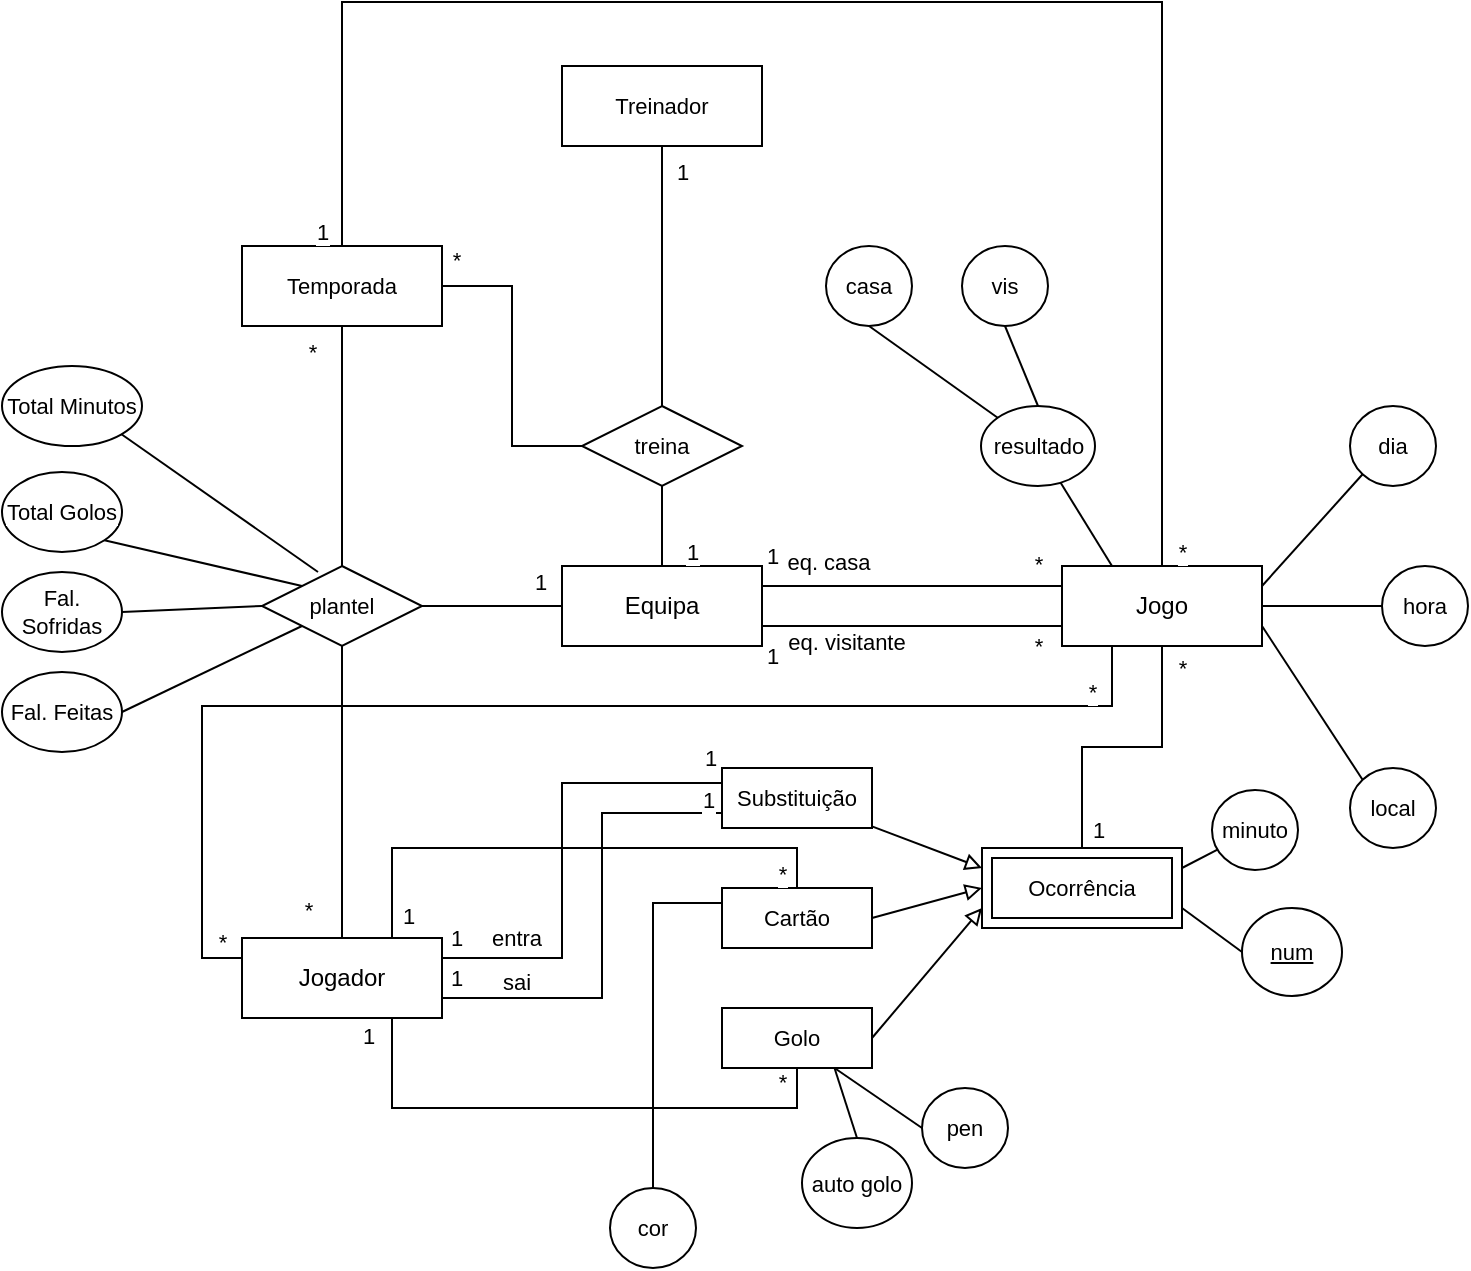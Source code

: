 <mxfile version="24.0.1" type="github">
  <diagram name="Página-1" id="0QPQVc1saxIIGH2tiSxI">
    <mxGraphModel dx="906" dy="605" grid="1" gridSize="10" guides="1" tooltips="1" connect="1" arrows="1" fold="1" page="1" pageScale="1" pageWidth="827" pageHeight="1169" math="0" shadow="0">
      <root>
        <mxCell id="0" />
        <mxCell id="1" parent="0" />
        <mxCell id="N78qhdGDAv2eWP9LXCkW-23" style="edgeStyle=none;rounded=0;orthogonalLoop=1;jettySize=auto;html=1;entryX=0.5;entryY=1;entryDx=0;entryDy=0;strokeColor=default;align=center;verticalAlign=middle;fontFamily=Helvetica;fontSize=11;fontColor=default;labelBackgroundColor=default;endArrow=none;endFill=0;" edge="1" parent="1" source="N78qhdGDAv2eWP9LXCkW-1" target="N78qhdGDAv2eWP9LXCkW-21">
          <mxGeometry relative="1" as="geometry" />
        </mxCell>
        <mxCell id="N78qhdGDAv2eWP9LXCkW-1" value="Jogador" style="whiteSpace=wrap;html=1;align=center;" vertex="1" parent="1">
          <mxGeometry x="230" y="506" width="100" height="40" as="geometry" />
        </mxCell>
        <mxCell id="N78qhdGDAv2eWP9LXCkW-52" style="edgeStyle=orthogonalEdgeStyle;rounded=0;orthogonalLoop=1;jettySize=auto;html=1;exitX=0.5;exitY=0;exitDx=0;exitDy=0;entryX=0.5;entryY=0;entryDx=0;entryDy=0;strokeColor=default;align=center;verticalAlign=middle;fontFamily=Helvetica;fontSize=11;fontColor=default;labelBackgroundColor=default;endArrow=none;endFill=0;" edge="1" parent="1">
          <mxGeometry relative="1" as="geometry">
            <mxPoint x="690" y="328" as="sourcePoint" />
            <mxPoint x="280" y="168" as="targetPoint" />
            <Array as="points">
              <mxPoint x="690" y="38" />
              <mxPoint x="280" y="38" />
            </Array>
          </mxGeometry>
        </mxCell>
        <mxCell id="N78qhdGDAv2eWP9LXCkW-117" style="edgeStyle=orthogonalEdgeStyle;rounded=0;orthogonalLoop=1;jettySize=auto;html=1;exitX=0.25;exitY=1;exitDx=0;exitDy=0;entryX=0;entryY=0.25;entryDx=0;entryDy=0;strokeColor=default;align=center;verticalAlign=middle;fontFamily=Helvetica;fontSize=11;fontColor=default;labelBackgroundColor=default;endArrow=none;endFill=0;" edge="1" parent="1" source="N78qhdGDAv2eWP9LXCkW-2" target="N78qhdGDAv2eWP9LXCkW-1">
          <mxGeometry relative="1" as="geometry">
            <Array as="points">
              <mxPoint x="665" y="390" />
              <mxPoint x="210" y="390" />
              <mxPoint x="210" y="516" />
            </Array>
          </mxGeometry>
        </mxCell>
        <mxCell id="N78qhdGDAv2eWP9LXCkW-2" value="Jogo" style="whiteSpace=wrap;html=1;align=center;" vertex="1" parent="1">
          <mxGeometry x="640" y="320" width="100" height="40" as="geometry" />
        </mxCell>
        <mxCell id="N78qhdGDAv2eWP9LXCkW-24" style="edgeStyle=none;rounded=0;orthogonalLoop=1;jettySize=auto;html=1;entryX=1;entryY=0.5;entryDx=0;entryDy=0;strokeColor=default;align=center;verticalAlign=middle;fontFamily=Helvetica;fontSize=11;fontColor=default;labelBackgroundColor=default;endArrow=none;endFill=0;" edge="1" parent="1" source="N78qhdGDAv2eWP9LXCkW-3" target="N78qhdGDAv2eWP9LXCkW-21">
          <mxGeometry relative="1" as="geometry" />
        </mxCell>
        <mxCell id="N78qhdGDAv2eWP9LXCkW-37" style="edgeStyle=none;rounded=0;orthogonalLoop=1;jettySize=auto;html=1;exitX=1;exitY=0.25;exitDx=0;exitDy=0;entryX=0;entryY=0.25;entryDx=0;entryDy=0;strokeColor=default;align=center;verticalAlign=middle;fontFamily=Helvetica;fontSize=11;fontColor=default;labelBackgroundColor=default;endArrow=none;endFill=0;" edge="1" parent="1" source="N78qhdGDAv2eWP9LXCkW-3" target="N78qhdGDAv2eWP9LXCkW-2">
          <mxGeometry relative="1" as="geometry" />
        </mxCell>
        <mxCell id="N78qhdGDAv2eWP9LXCkW-38" style="edgeStyle=none;rounded=0;orthogonalLoop=1;jettySize=auto;html=1;exitX=1;exitY=0.75;exitDx=0;exitDy=0;entryX=0;entryY=0.75;entryDx=0;entryDy=0;strokeColor=default;align=center;verticalAlign=middle;fontFamily=Helvetica;fontSize=11;fontColor=default;labelBackgroundColor=default;endArrow=none;endFill=0;" edge="1" parent="1" source="N78qhdGDAv2eWP9LXCkW-3" target="N78qhdGDAv2eWP9LXCkW-2">
          <mxGeometry relative="1" as="geometry" />
        </mxCell>
        <mxCell id="N78qhdGDAv2eWP9LXCkW-3" value="Equipa" style="whiteSpace=wrap;html=1;align=center;" vertex="1" parent="1">
          <mxGeometry x="390" y="320" width="100" height="40" as="geometry" />
        </mxCell>
        <mxCell id="N78qhdGDAv2eWP9LXCkW-29" style="edgeStyle=none;rounded=0;orthogonalLoop=1;jettySize=auto;html=1;entryX=0.5;entryY=0;entryDx=0;entryDy=0;strokeColor=default;align=center;verticalAlign=middle;fontFamily=Helvetica;fontSize=11;fontColor=default;labelBackgroundColor=default;endArrow=none;endFill=0;" edge="1" parent="1" source="N78qhdGDAv2eWP9LXCkW-10" target="N78qhdGDAv2eWP9LXCkW-28">
          <mxGeometry relative="1" as="geometry" />
        </mxCell>
        <mxCell id="N78qhdGDAv2eWP9LXCkW-10" value="Treinador" style="whiteSpace=wrap;html=1;align=center;fontFamily=Helvetica;fontSize=11;fontColor=default;labelBackgroundColor=default;" vertex="1" parent="1">
          <mxGeometry x="390" y="70" width="100" height="40" as="geometry" />
        </mxCell>
        <mxCell id="N78qhdGDAv2eWP9LXCkW-22" style="edgeStyle=none;rounded=0;orthogonalLoop=1;jettySize=auto;html=1;entryX=0.5;entryY=0;entryDx=0;entryDy=0;strokeColor=default;align=center;verticalAlign=middle;fontFamily=Helvetica;fontSize=11;fontColor=default;labelBackgroundColor=default;endArrow=none;endFill=0;" edge="1" parent="1" source="N78qhdGDAv2eWP9LXCkW-20" target="N78qhdGDAv2eWP9LXCkW-21">
          <mxGeometry relative="1" as="geometry" />
        </mxCell>
        <mxCell id="N78qhdGDAv2eWP9LXCkW-20" value="Temporada" style="whiteSpace=wrap;html=1;align=center;fontFamily=Helvetica;fontSize=11;fontColor=default;labelBackgroundColor=default;" vertex="1" parent="1">
          <mxGeometry x="230" y="160" width="100" height="40" as="geometry" />
        </mxCell>
        <mxCell id="N78qhdGDAv2eWP9LXCkW-21" value="plantel" style="shape=rhombus;perimeter=rhombusPerimeter;whiteSpace=wrap;html=1;align=center;fontFamily=Helvetica;fontSize=11;fontColor=default;labelBackgroundColor=default;" vertex="1" parent="1">
          <mxGeometry x="240" y="320" width="80" height="40" as="geometry" />
        </mxCell>
        <mxCell id="N78qhdGDAv2eWP9LXCkW-25" value="1" style="text;html=1;align=center;verticalAlign=middle;resizable=0;points=[];autosize=1;strokeColor=none;fillColor=none;fontFamily=Helvetica;fontSize=11;fontColor=default;labelBackgroundColor=default;" vertex="1" parent="1">
          <mxGeometry x="364" y="313" width="30" height="30" as="geometry" />
        </mxCell>
        <mxCell id="N78qhdGDAv2eWP9LXCkW-26" value="*" style="text;html=1;align=center;verticalAlign=middle;resizable=0;points=[];autosize=1;strokeColor=none;fillColor=none;fontFamily=Helvetica;fontSize=11;fontColor=default;labelBackgroundColor=default;" vertex="1" parent="1">
          <mxGeometry x="248" y="477" width="30" height="30" as="geometry" />
        </mxCell>
        <mxCell id="N78qhdGDAv2eWP9LXCkW-27" value="*" style="text;html=1;align=center;verticalAlign=middle;resizable=0;points=[];autosize=1;strokeColor=none;fillColor=none;fontFamily=Helvetica;fontSize=11;fontColor=default;labelBackgroundColor=default;" vertex="1" parent="1">
          <mxGeometry x="250" y="198" width="30" height="30" as="geometry" />
        </mxCell>
        <mxCell id="N78qhdGDAv2eWP9LXCkW-31" style="edgeStyle=none;rounded=0;orthogonalLoop=1;jettySize=auto;html=1;entryX=0.5;entryY=0;entryDx=0;entryDy=0;strokeColor=default;align=center;verticalAlign=middle;fontFamily=Helvetica;fontSize=11;fontColor=default;labelBackgroundColor=default;endArrow=none;endFill=0;" edge="1" parent="1" source="N78qhdGDAv2eWP9LXCkW-28" target="N78qhdGDAv2eWP9LXCkW-3">
          <mxGeometry relative="1" as="geometry" />
        </mxCell>
        <mxCell id="N78qhdGDAv2eWP9LXCkW-33" style="edgeStyle=orthogonalEdgeStyle;rounded=0;orthogonalLoop=1;jettySize=auto;html=1;exitX=0;exitY=0.5;exitDx=0;exitDy=0;entryX=1;entryY=0.5;entryDx=0;entryDy=0;strokeColor=default;align=center;verticalAlign=middle;fontFamily=Helvetica;fontSize=11;fontColor=default;labelBackgroundColor=default;endArrow=none;endFill=0;" edge="1" parent="1" source="N78qhdGDAv2eWP9LXCkW-28" target="N78qhdGDAv2eWP9LXCkW-20">
          <mxGeometry relative="1" as="geometry" />
        </mxCell>
        <mxCell id="N78qhdGDAv2eWP9LXCkW-28" value="treina" style="shape=rhombus;perimeter=rhombusPerimeter;whiteSpace=wrap;html=1;align=center;fontFamily=Helvetica;fontSize=11;fontColor=default;labelBackgroundColor=default;" vertex="1" parent="1">
          <mxGeometry x="400" y="240" width="80" height="40" as="geometry" />
        </mxCell>
        <mxCell id="N78qhdGDAv2eWP9LXCkW-34" value="1" style="text;html=1;align=center;verticalAlign=middle;resizable=0;points=[];autosize=1;strokeColor=none;fillColor=none;fontFamily=Helvetica;fontSize=11;fontColor=default;labelBackgroundColor=default;" vertex="1" parent="1">
          <mxGeometry x="440" y="298" width="30" height="30" as="geometry" />
        </mxCell>
        <mxCell id="N78qhdGDAv2eWP9LXCkW-35" value="1" style="text;html=1;align=center;verticalAlign=middle;resizable=0;points=[];autosize=1;strokeColor=none;fillColor=none;fontFamily=Helvetica;fontSize=11;fontColor=default;labelBackgroundColor=default;" vertex="1" parent="1">
          <mxGeometry x="435" y="108" width="30" height="30" as="geometry" />
        </mxCell>
        <mxCell id="N78qhdGDAv2eWP9LXCkW-36" value="*" style="text;html=1;align=center;verticalAlign=middle;resizable=0;points=[];autosize=1;strokeColor=none;fillColor=none;fontFamily=Helvetica;fontSize=11;fontColor=default;labelBackgroundColor=default;" vertex="1" parent="1">
          <mxGeometry x="322" y="152" width="30" height="30" as="geometry" />
        </mxCell>
        <mxCell id="N78qhdGDAv2eWP9LXCkW-39" value="eq. casa" style="text;html=1;align=center;verticalAlign=middle;resizable=0;points=[];autosize=1;strokeColor=none;fillColor=none;fontFamily=Helvetica;fontSize=11;fontColor=default;labelBackgroundColor=default;" vertex="1" parent="1">
          <mxGeometry x="488" y="303" width="70" height="30" as="geometry" />
        </mxCell>
        <mxCell id="N78qhdGDAv2eWP9LXCkW-40" value="eq. visitante" style="text;html=1;align=center;verticalAlign=middle;resizable=0;points=[];autosize=1;strokeColor=none;fillColor=none;fontFamily=Helvetica;fontSize=11;fontColor=default;labelBackgroundColor=default;" vertex="1" parent="1">
          <mxGeometry x="492" y="343" width="80" height="30" as="geometry" />
        </mxCell>
        <mxCell id="N78qhdGDAv2eWP9LXCkW-42" value="1" style="text;html=1;align=center;verticalAlign=middle;resizable=0;points=[];autosize=1;strokeColor=none;fillColor=none;fontFamily=Helvetica;fontSize=11;fontColor=default;labelBackgroundColor=default;" vertex="1" parent="1">
          <mxGeometry x="480" y="350" width="30" height="30" as="geometry" />
        </mxCell>
        <mxCell id="N78qhdGDAv2eWP9LXCkW-43" value="1" style="text;html=1;align=center;verticalAlign=middle;resizable=0;points=[];autosize=1;strokeColor=none;fillColor=none;fontFamily=Helvetica;fontSize=11;fontColor=default;labelBackgroundColor=default;" vertex="1" parent="1">
          <mxGeometry x="480" y="300" width="30" height="30" as="geometry" />
        </mxCell>
        <mxCell id="N78qhdGDAv2eWP9LXCkW-44" value="*" style="text;html=1;align=center;verticalAlign=middle;resizable=0;points=[];autosize=1;strokeColor=none;fillColor=none;fontFamily=Helvetica;fontSize=11;fontColor=default;labelBackgroundColor=default;" vertex="1" parent="1">
          <mxGeometry x="613" y="304" width="30" height="30" as="geometry" />
        </mxCell>
        <mxCell id="N78qhdGDAv2eWP9LXCkW-45" value="*" style="text;html=1;align=center;verticalAlign=middle;resizable=0;points=[];autosize=1;strokeColor=none;fillColor=none;fontFamily=Helvetica;fontSize=11;fontColor=default;labelBackgroundColor=default;" vertex="1" parent="1">
          <mxGeometry x="613" y="345" width="30" height="30" as="geometry" />
        </mxCell>
        <mxCell id="N78qhdGDAv2eWP9LXCkW-58" style="rounded=0;orthogonalLoop=1;jettySize=auto;html=1;exitX=0.5;exitY=0;exitDx=0;exitDy=0;entryX=0.5;entryY=1;entryDx=0;entryDy=0;strokeColor=default;align=center;verticalAlign=middle;fontFamily=Helvetica;fontSize=11;fontColor=default;labelBackgroundColor=default;endArrow=none;endFill=0;edgeStyle=orthogonalEdgeStyle;" edge="1" parent="1" source="N78qhdGDAv2eWP9LXCkW-46" target="N78qhdGDAv2eWP9LXCkW-2">
          <mxGeometry relative="1" as="geometry" />
        </mxCell>
        <mxCell id="N78qhdGDAv2eWP9LXCkW-46" value="Ocorrência" style="shape=ext;margin=3;double=1;whiteSpace=wrap;html=1;align=center;fontFamily=Helvetica;fontSize=11;fontColor=default;labelBackgroundColor=default;" vertex="1" parent="1">
          <mxGeometry x="600" y="461" width="100" height="40" as="geometry" />
        </mxCell>
        <mxCell id="N78qhdGDAv2eWP9LXCkW-78" style="edgeStyle=none;rounded=0;orthogonalLoop=1;jettySize=auto;html=1;exitX=1;exitY=0.5;exitDx=0;exitDy=0;entryX=0;entryY=0.5;entryDx=0;entryDy=0;strokeColor=default;align=center;verticalAlign=middle;fontFamily=Helvetica;fontSize=11;fontColor=default;labelBackgroundColor=default;endArrow=block;endFill=0;" edge="1" parent="1" source="N78qhdGDAv2eWP9LXCkW-48" target="N78qhdGDAv2eWP9LXCkW-46">
          <mxGeometry relative="1" as="geometry" />
        </mxCell>
        <mxCell id="N78qhdGDAv2eWP9LXCkW-86" style="edgeStyle=orthogonalEdgeStyle;rounded=0;orthogonalLoop=1;jettySize=auto;html=1;exitX=0.5;exitY=0;exitDx=0;exitDy=0;entryX=0.75;entryY=0;entryDx=0;entryDy=0;strokeColor=default;align=center;verticalAlign=middle;fontFamily=Helvetica;fontSize=11;fontColor=default;labelBackgroundColor=default;endArrow=none;endFill=0;" edge="1" parent="1" source="N78qhdGDAv2eWP9LXCkW-48" target="N78qhdGDAv2eWP9LXCkW-1">
          <mxGeometry relative="1" as="geometry" />
        </mxCell>
        <mxCell id="N78qhdGDAv2eWP9LXCkW-48" value="Cartão" style="whiteSpace=wrap;html=1;align=center;fontFamily=Helvetica;fontSize=11;fontColor=default;labelBackgroundColor=default;" vertex="1" parent="1">
          <mxGeometry x="470" y="481" width="75" height="30" as="geometry" />
        </mxCell>
        <mxCell id="N78qhdGDAv2eWP9LXCkW-79" style="edgeStyle=none;rounded=0;orthogonalLoop=1;jettySize=auto;html=1;exitX=1;exitY=0.5;exitDx=0;exitDy=0;entryX=0;entryY=0.75;entryDx=0;entryDy=0;strokeColor=default;align=center;verticalAlign=middle;fontFamily=Helvetica;fontSize=11;fontColor=default;labelBackgroundColor=default;endArrow=block;endFill=0;" edge="1" parent="1" source="N78qhdGDAv2eWP9LXCkW-49" target="N78qhdGDAv2eWP9LXCkW-46">
          <mxGeometry relative="1" as="geometry" />
        </mxCell>
        <mxCell id="N78qhdGDAv2eWP9LXCkW-87" style="edgeStyle=orthogonalEdgeStyle;rounded=0;orthogonalLoop=1;jettySize=auto;html=1;exitX=0.5;exitY=1;exitDx=0;exitDy=0;entryX=0.75;entryY=1;entryDx=0;entryDy=0;strokeColor=default;align=center;verticalAlign=middle;fontFamily=Helvetica;fontSize=11;fontColor=default;labelBackgroundColor=default;endArrow=none;endFill=0;" edge="1" parent="1" source="N78qhdGDAv2eWP9LXCkW-49" target="N78qhdGDAv2eWP9LXCkW-1">
          <mxGeometry relative="1" as="geometry" />
        </mxCell>
        <mxCell id="N78qhdGDAv2eWP9LXCkW-49" value="Golo" style="whiteSpace=wrap;html=1;align=center;fontFamily=Helvetica;fontSize=11;fontColor=default;labelBackgroundColor=default;" vertex="1" parent="1">
          <mxGeometry x="470" y="541" width="75" height="30" as="geometry" />
        </mxCell>
        <mxCell id="N78qhdGDAv2eWP9LXCkW-76" style="edgeStyle=none;rounded=0;orthogonalLoop=1;jettySize=auto;html=1;entryX=0;entryY=0.25;entryDx=0;entryDy=0;strokeColor=default;align=center;verticalAlign=middle;fontFamily=Helvetica;fontSize=11;fontColor=default;labelBackgroundColor=default;endArrow=block;endFill=0;" edge="1" parent="1" source="N78qhdGDAv2eWP9LXCkW-50" target="N78qhdGDAv2eWP9LXCkW-46">
          <mxGeometry relative="1" as="geometry" />
        </mxCell>
        <mxCell id="N78qhdGDAv2eWP9LXCkW-80" style="edgeStyle=orthogonalEdgeStyle;rounded=0;orthogonalLoop=1;jettySize=auto;html=1;exitX=0;exitY=0.25;exitDx=0;exitDy=0;entryX=1;entryY=0.25;entryDx=0;entryDy=0;strokeColor=default;align=center;verticalAlign=middle;fontFamily=Helvetica;fontSize=11;fontColor=default;labelBackgroundColor=default;endArrow=none;endFill=0;" edge="1" parent="1" source="N78qhdGDAv2eWP9LXCkW-50" target="N78qhdGDAv2eWP9LXCkW-1">
          <mxGeometry relative="1" as="geometry">
            <Array as="points">
              <mxPoint x="390" y="429" />
              <mxPoint x="390" y="516" />
            </Array>
          </mxGeometry>
        </mxCell>
        <mxCell id="N78qhdGDAv2eWP9LXCkW-85" style="edgeStyle=orthogonalEdgeStyle;rounded=0;orthogonalLoop=1;jettySize=auto;html=1;exitX=0;exitY=0.75;exitDx=0;exitDy=0;entryX=1;entryY=0.75;entryDx=0;entryDy=0;strokeColor=default;align=center;verticalAlign=middle;fontFamily=Helvetica;fontSize=11;fontColor=default;labelBackgroundColor=default;endArrow=none;endFill=0;" edge="1" parent="1" source="N78qhdGDAv2eWP9LXCkW-50" target="N78qhdGDAv2eWP9LXCkW-1">
          <mxGeometry relative="1" as="geometry">
            <Array as="points">
              <mxPoint x="410" y="444" />
              <mxPoint x="410" y="536" />
            </Array>
          </mxGeometry>
        </mxCell>
        <mxCell id="N78qhdGDAv2eWP9LXCkW-50" value="Substituição" style="whiteSpace=wrap;html=1;align=center;fontFamily=Helvetica;fontSize=11;fontColor=default;labelBackgroundColor=default;" vertex="1" parent="1">
          <mxGeometry x="470" y="421" width="75" height="30" as="geometry" />
        </mxCell>
        <mxCell id="N78qhdGDAv2eWP9LXCkW-53" value="*" style="text;html=1;align=center;verticalAlign=middle;resizable=0;points=[];autosize=1;strokeColor=none;fillColor=none;fontFamily=Helvetica;fontSize=11;fontColor=default;labelBackgroundColor=default;" vertex="1" parent="1">
          <mxGeometry x="685" y="298" width="30" height="30" as="geometry" />
        </mxCell>
        <mxCell id="N78qhdGDAv2eWP9LXCkW-54" value="1" style="text;html=1;align=center;verticalAlign=middle;resizable=0;points=[];autosize=1;strokeColor=none;fillColor=none;fontFamily=Helvetica;fontSize=11;fontColor=default;labelBackgroundColor=default;" vertex="1" parent="1">
          <mxGeometry x="255" y="138" width="30" height="30" as="geometry" />
        </mxCell>
        <mxCell id="N78qhdGDAv2eWP9LXCkW-59" value="*" style="text;html=1;align=center;verticalAlign=middle;resizable=0;points=[];autosize=1;strokeColor=none;fillColor=none;fontFamily=Helvetica;fontSize=11;fontColor=default;labelBackgroundColor=default;" vertex="1" parent="1">
          <mxGeometry x="685" y="356" width="30" height="30" as="geometry" />
        </mxCell>
        <mxCell id="N78qhdGDAv2eWP9LXCkW-60" value="1" style="text;html=1;align=center;verticalAlign=middle;resizable=0;points=[];autosize=1;strokeColor=none;fillColor=none;fontFamily=Helvetica;fontSize=11;fontColor=default;labelBackgroundColor=default;" vertex="1" parent="1">
          <mxGeometry x="643" y="437" width="30" height="30" as="geometry" />
        </mxCell>
        <mxCell id="N78qhdGDAv2eWP9LXCkW-68" style="edgeStyle=none;rounded=0;orthogonalLoop=1;jettySize=auto;html=1;exitX=0;exitY=1;exitDx=0;exitDy=0;entryX=1;entryY=0.25;entryDx=0;entryDy=0;strokeColor=default;align=center;verticalAlign=middle;fontFamily=Helvetica;fontSize=11;fontColor=default;labelBackgroundColor=default;endArrow=none;endFill=0;" edge="1" parent="1" source="N78qhdGDAv2eWP9LXCkW-62" target="N78qhdGDAv2eWP9LXCkW-2">
          <mxGeometry relative="1" as="geometry" />
        </mxCell>
        <mxCell id="N78qhdGDAv2eWP9LXCkW-62" value="dia" style="ellipse;whiteSpace=wrap;html=1;align=center;fontFamily=Helvetica;fontSize=11;fontColor=default;labelBackgroundColor=default;" vertex="1" parent="1">
          <mxGeometry x="784" y="240" width="43" height="40" as="geometry" />
        </mxCell>
        <mxCell id="N78qhdGDAv2eWP9LXCkW-65" style="edgeStyle=none;rounded=0;orthogonalLoop=1;jettySize=auto;html=1;entryX=1;entryY=0.5;entryDx=0;entryDy=0;strokeColor=default;align=center;verticalAlign=middle;fontFamily=Helvetica;fontSize=11;fontColor=default;labelBackgroundColor=default;endArrow=none;endFill=0;" edge="1" parent="1" source="N78qhdGDAv2eWP9LXCkW-63" target="N78qhdGDAv2eWP9LXCkW-2">
          <mxGeometry relative="1" as="geometry" />
        </mxCell>
        <mxCell id="N78qhdGDAv2eWP9LXCkW-63" value="hora" style="ellipse;whiteSpace=wrap;html=1;align=center;fontFamily=Helvetica;fontSize=11;fontColor=default;labelBackgroundColor=default;" vertex="1" parent="1">
          <mxGeometry x="800" y="320" width="43" height="40" as="geometry" />
        </mxCell>
        <mxCell id="N78qhdGDAv2eWP9LXCkW-69" style="edgeStyle=none;rounded=0;orthogonalLoop=1;jettySize=auto;html=1;exitX=0;exitY=0;exitDx=0;exitDy=0;entryX=1;entryY=0.75;entryDx=0;entryDy=0;strokeColor=default;align=center;verticalAlign=middle;fontFamily=Helvetica;fontSize=11;fontColor=default;labelBackgroundColor=default;endArrow=none;endFill=0;" edge="1" parent="1" source="N78qhdGDAv2eWP9LXCkW-64" target="N78qhdGDAv2eWP9LXCkW-2">
          <mxGeometry relative="1" as="geometry" />
        </mxCell>
        <mxCell id="N78qhdGDAv2eWP9LXCkW-64" value="local" style="ellipse;whiteSpace=wrap;html=1;align=center;fontFamily=Helvetica;fontSize=11;fontColor=default;labelBackgroundColor=default;" vertex="1" parent="1">
          <mxGeometry x="784" y="421" width="43" height="40" as="geometry" />
        </mxCell>
        <mxCell id="N78qhdGDAv2eWP9LXCkW-94" style="edgeStyle=none;rounded=0;orthogonalLoop=1;jettySize=auto;html=1;entryX=1;entryY=0.25;entryDx=0;entryDy=0;strokeColor=default;align=center;verticalAlign=middle;fontFamily=Helvetica;fontSize=11;fontColor=default;labelBackgroundColor=default;endArrow=none;endFill=0;" edge="1" parent="1" source="N78qhdGDAv2eWP9LXCkW-71" target="N78qhdGDAv2eWP9LXCkW-46">
          <mxGeometry relative="1" as="geometry" />
        </mxCell>
        <mxCell id="N78qhdGDAv2eWP9LXCkW-71" value="minuto" style="ellipse;whiteSpace=wrap;html=1;align=center;fontFamily=Helvetica;fontSize=11;fontColor=default;labelBackgroundColor=default;" vertex="1" parent="1">
          <mxGeometry x="715" y="432" width="43" height="40" as="geometry" />
        </mxCell>
        <mxCell id="N78qhdGDAv2eWP9LXCkW-95" style="edgeStyle=none;rounded=0;orthogonalLoop=1;jettySize=auto;html=1;exitX=0;exitY=0.5;exitDx=0;exitDy=0;entryX=1;entryY=0.75;entryDx=0;entryDy=0;strokeColor=default;align=center;verticalAlign=middle;fontFamily=Helvetica;fontSize=11;fontColor=default;labelBackgroundColor=default;endArrow=none;endFill=0;" edge="1" parent="1" source="N78qhdGDAv2eWP9LXCkW-74" target="N78qhdGDAv2eWP9LXCkW-46">
          <mxGeometry relative="1" as="geometry" />
        </mxCell>
        <mxCell id="N78qhdGDAv2eWP9LXCkW-74" value="num" style="ellipse;whiteSpace=wrap;html=1;align=center;fontStyle=4;fontFamily=Helvetica;fontSize=11;fontColor=default;labelBackgroundColor=default;" vertex="1" parent="1">
          <mxGeometry x="730" y="491" width="50" height="44" as="geometry" />
        </mxCell>
        <mxCell id="N78qhdGDAv2eWP9LXCkW-88" value="1" style="text;html=1;align=center;verticalAlign=middle;resizable=0;points=[];autosize=1;strokeColor=none;fillColor=none;fontFamily=Helvetica;fontSize=11;fontColor=default;labelBackgroundColor=default;" vertex="1" parent="1">
          <mxGeometry x="322" y="491" width="30" height="30" as="geometry" />
        </mxCell>
        <mxCell id="N78qhdGDAv2eWP9LXCkW-89" value="1" style="text;html=1;align=center;verticalAlign=middle;resizable=0;points=[];autosize=1;strokeColor=none;fillColor=none;fontFamily=Helvetica;fontSize=11;fontColor=default;labelBackgroundColor=default;" vertex="1" parent="1">
          <mxGeometry x="449" y="401" width="30" height="30" as="geometry" />
        </mxCell>
        <mxCell id="N78qhdGDAv2eWP9LXCkW-90" value="1" style="text;html=1;align=center;verticalAlign=middle;resizable=0;points=[];autosize=1;strokeColor=none;fillColor=none;fontFamily=Helvetica;fontSize=11;fontColor=default;labelBackgroundColor=default;" vertex="1" parent="1">
          <mxGeometry x="322" y="511" width="30" height="30" as="geometry" />
        </mxCell>
        <mxCell id="N78qhdGDAv2eWP9LXCkW-91" value="1" style="text;html=1;align=center;verticalAlign=middle;resizable=0;points=[];autosize=1;strokeColor=none;fillColor=none;fontFamily=Helvetica;fontSize=11;fontColor=default;labelBackgroundColor=default;" vertex="1" parent="1">
          <mxGeometry x="448" y="422" width="30" height="30" as="geometry" />
        </mxCell>
        <mxCell id="N78qhdGDAv2eWP9LXCkW-92" value="entra" style="text;html=1;align=center;verticalAlign=middle;resizable=0;points=[];autosize=1;strokeColor=none;fillColor=none;fontFamily=Helvetica;fontSize=11;fontColor=default;labelBackgroundColor=default;" vertex="1" parent="1">
          <mxGeometry x="342" y="491" width="50" height="30" as="geometry" />
        </mxCell>
        <mxCell id="N78qhdGDAv2eWP9LXCkW-93" value="sai" style="text;html=1;align=center;verticalAlign=middle;resizable=0;points=[];autosize=1;strokeColor=none;fillColor=none;fontFamily=Helvetica;fontSize=11;fontColor=default;labelBackgroundColor=default;" vertex="1" parent="1">
          <mxGeometry x="347" y="513" width="40" height="30" as="geometry" />
        </mxCell>
        <mxCell id="N78qhdGDAv2eWP9LXCkW-98" style="edgeStyle=orthogonalEdgeStyle;rounded=0;orthogonalLoop=1;jettySize=auto;html=1;exitX=0.5;exitY=0;exitDx=0;exitDy=0;entryX=0;entryY=0.25;entryDx=0;entryDy=0;strokeColor=default;align=center;verticalAlign=middle;fontFamily=Helvetica;fontSize=11;fontColor=default;labelBackgroundColor=default;endArrow=none;endFill=0;" edge="1" parent="1" source="N78qhdGDAv2eWP9LXCkW-96" target="N78qhdGDAv2eWP9LXCkW-48">
          <mxGeometry relative="1" as="geometry" />
        </mxCell>
        <mxCell id="N78qhdGDAv2eWP9LXCkW-96" value="cor" style="ellipse;whiteSpace=wrap;html=1;align=center;fontFamily=Helvetica;fontSize=11;fontColor=default;labelBackgroundColor=default;" vertex="1" parent="1">
          <mxGeometry x="414" y="631" width="43" height="40" as="geometry" />
        </mxCell>
        <mxCell id="N78qhdGDAv2eWP9LXCkW-101" style="edgeStyle=none;rounded=0;orthogonalLoop=1;jettySize=auto;html=1;exitX=0.5;exitY=0;exitDx=0;exitDy=0;entryX=0.75;entryY=1;entryDx=0;entryDy=0;strokeColor=default;align=center;verticalAlign=middle;fontFamily=Helvetica;fontSize=11;fontColor=default;labelBackgroundColor=default;endArrow=none;endFill=0;" edge="1" parent="1" source="N78qhdGDAv2eWP9LXCkW-99" target="N78qhdGDAv2eWP9LXCkW-49">
          <mxGeometry relative="1" as="geometry" />
        </mxCell>
        <mxCell id="N78qhdGDAv2eWP9LXCkW-99" value="auto golo" style="ellipse;whiteSpace=wrap;html=1;align=center;fontFamily=Helvetica;fontSize=11;fontColor=default;labelBackgroundColor=default;" vertex="1" parent="1">
          <mxGeometry x="510" y="606" width="55" height="45" as="geometry" />
        </mxCell>
        <mxCell id="N78qhdGDAv2eWP9LXCkW-102" style="edgeStyle=none;rounded=0;orthogonalLoop=1;jettySize=auto;html=1;exitX=0;exitY=0.5;exitDx=0;exitDy=0;entryX=0.75;entryY=1;entryDx=0;entryDy=0;strokeColor=default;align=center;verticalAlign=middle;fontFamily=Helvetica;fontSize=11;fontColor=default;labelBackgroundColor=default;endArrow=none;endFill=0;" edge="1" parent="1" source="N78qhdGDAv2eWP9LXCkW-100" target="N78qhdGDAv2eWP9LXCkW-49">
          <mxGeometry relative="1" as="geometry" />
        </mxCell>
        <mxCell id="N78qhdGDAv2eWP9LXCkW-100" value="pen" style="ellipse;whiteSpace=wrap;html=1;align=center;fontFamily=Helvetica;fontSize=11;fontColor=default;labelBackgroundColor=default;" vertex="1" parent="1">
          <mxGeometry x="570" y="581" width="43" height="40" as="geometry" />
        </mxCell>
        <mxCell id="N78qhdGDAv2eWP9LXCkW-103" value="*" style="text;html=1;align=center;verticalAlign=middle;resizable=0;points=[];autosize=1;strokeColor=none;fillColor=none;fontFamily=Helvetica;fontSize=11;fontColor=default;labelBackgroundColor=default;" vertex="1" parent="1">
          <mxGeometry x="485" y="459" width="30" height="30" as="geometry" />
        </mxCell>
        <mxCell id="N78qhdGDAv2eWP9LXCkW-104" value="1" style="text;html=1;align=center;verticalAlign=middle;resizable=0;points=[];autosize=1;strokeColor=none;fillColor=none;fontFamily=Helvetica;fontSize=11;fontColor=default;labelBackgroundColor=default;" vertex="1" parent="1">
          <mxGeometry x="298" y="480" width="30" height="30" as="geometry" />
        </mxCell>
        <mxCell id="N78qhdGDAv2eWP9LXCkW-105" value="1" style="text;html=1;align=center;verticalAlign=middle;resizable=0;points=[];autosize=1;strokeColor=none;fillColor=none;fontFamily=Helvetica;fontSize=11;fontColor=default;labelBackgroundColor=default;" vertex="1" parent="1">
          <mxGeometry x="278" y="540" width="30" height="30" as="geometry" />
        </mxCell>
        <mxCell id="N78qhdGDAv2eWP9LXCkW-106" value="*" style="text;html=1;align=center;verticalAlign=middle;resizable=0;points=[];autosize=1;strokeColor=none;fillColor=none;fontFamily=Helvetica;fontSize=11;fontColor=default;labelBackgroundColor=default;" vertex="1" parent="1">
          <mxGeometry x="485" y="563" width="30" height="30" as="geometry" />
        </mxCell>
        <mxCell id="N78qhdGDAv2eWP9LXCkW-109" style="edgeStyle=none;rounded=0;orthogonalLoop=1;jettySize=auto;html=1;entryX=0.25;entryY=0;entryDx=0;entryDy=0;strokeColor=default;align=center;verticalAlign=middle;fontFamily=Helvetica;fontSize=11;fontColor=default;labelBackgroundColor=default;endArrow=none;endFill=0;" edge="1" parent="1" source="N78qhdGDAv2eWP9LXCkW-108" target="N78qhdGDAv2eWP9LXCkW-2">
          <mxGeometry relative="1" as="geometry" />
        </mxCell>
        <mxCell id="N78qhdGDAv2eWP9LXCkW-108" value="resultado" style="ellipse;whiteSpace=wrap;html=1;align=center;fontFamily=Helvetica;fontSize=11;fontColor=default;labelBackgroundColor=default;" vertex="1" parent="1">
          <mxGeometry x="599.5" y="240" width="57" height="40" as="geometry" />
        </mxCell>
        <mxCell id="N78qhdGDAv2eWP9LXCkW-114" style="edgeStyle=none;rounded=0;orthogonalLoop=1;jettySize=auto;html=1;exitX=0.5;exitY=1;exitDx=0;exitDy=0;entryX=0;entryY=0;entryDx=0;entryDy=0;strokeColor=default;align=center;verticalAlign=middle;fontFamily=Helvetica;fontSize=11;fontColor=default;labelBackgroundColor=default;endArrow=none;endFill=0;" edge="1" parent="1" source="N78qhdGDAv2eWP9LXCkW-111" target="N78qhdGDAv2eWP9LXCkW-108">
          <mxGeometry relative="1" as="geometry" />
        </mxCell>
        <mxCell id="N78qhdGDAv2eWP9LXCkW-111" value="casa" style="ellipse;whiteSpace=wrap;html=1;align=center;fontFamily=Helvetica;fontSize=11;fontColor=default;labelBackgroundColor=default;" vertex="1" parent="1">
          <mxGeometry x="522" y="160" width="43" height="40" as="geometry" />
        </mxCell>
        <mxCell id="N78qhdGDAv2eWP9LXCkW-113" style="edgeStyle=none;rounded=0;orthogonalLoop=1;jettySize=auto;html=1;exitX=0.5;exitY=1;exitDx=0;exitDy=0;entryX=0.5;entryY=0;entryDx=0;entryDy=0;strokeColor=default;align=center;verticalAlign=middle;fontFamily=Helvetica;fontSize=11;fontColor=default;labelBackgroundColor=default;endArrow=none;endFill=0;" edge="1" parent="1" source="N78qhdGDAv2eWP9LXCkW-112" target="N78qhdGDAv2eWP9LXCkW-108">
          <mxGeometry relative="1" as="geometry" />
        </mxCell>
        <mxCell id="N78qhdGDAv2eWP9LXCkW-112" value="vis" style="ellipse;whiteSpace=wrap;html=1;align=center;fontFamily=Helvetica;fontSize=11;fontColor=default;labelBackgroundColor=default;" vertex="1" parent="1">
          <mxGeometry x="590" y="160" width="43" height="40" as="geometry" />
        </mxCell>
        <mxCell id="N78qhdGDAv2eWP9LXCkW-118" value="*" style="text;html=1;align=center;verticalAlign=middle;resizable=0;points=[];autosize=1;strokeColor=none;fillColor=none;fontFamily=Helvetica;fontSize=11;fontColor=default;labelBackgroundColor=default;" vertex="1" parent="1">
          <mxGeometry x="640" y="368" width="30" height="30" as="geometry" />
        </mxCell>
        <mxCell id="N78qhdGDAv2eWP9LXCkW-119" value="*" style="text;html=1;align=center;verticalAlign=middle;resizable=0;points=[];autosize=1;strokeColor=none;fillColor=none;fontFamily=Helvetica;fontSize=11;fontColor=default;labelBackgroundColor=default;" vertex="1" parent="1">
          <mxGeometry x="205" y="493" width="30" height="30" as="geometry" />
        </mxCell>
        <mxCell id="N78qhdGDAv2eWP9LXCkW-129" style="edgeStyle=none;rounded=0;orthogonalLoop=1;jettySize=auto;html=1;exitX=1;exitY=0.5;exitDx=0;exitDy=0;entryX=0;entryY=0.5;entryDx=0;entryDy=0;strokeColor=default;align=center;verticalAlign=middle;fontFamily=Helvetica;fontSize=11;fontColor=default;labelBackgroundColor=default;endArrow=none;endFill=0;" edge="1" parent="1" source="N78qhdGDAv2eWP9LXCkW-120" target="N78qhdGDAv2eWP9LXCkW-21">
          <mxGeometry relative="1" as="geometry" />
        </mxCell>
        <mxCell id="N78qhdGDAv2eWP9LXCkW-120" value="Fal.&lt;div&gt;Sofridas&lt;/div&gt;" style="ellipse;whiteSpace=wrap;html=1;align=center;fontFamily=Helvetica;fontSize=11;fontColor=default;labelBackgroundColor=default;" vertex="1" parent="1">
          <mxGeometry x="110" y="323" width="60" height="40" as="geometry" />
        </mxCell>
        <mxCell id="N78qhdGDAv2eWP9LXCkW-125" style="edgeStyle=none;rounded=0;orthogonalLoop=1;jettySize=auto;html=1;exitX=1;exitY=0.5;exitDx=0;exitDy=0;entryX=0;entryY=1;entryDx=0;entryDy=0;strokeColor=default;align=center;verticalAlign=middle;fontFamily=Helvetica;fontSize=11;fontColor=default;labelBackgroundColor=default;endArrow=none;endFill=0;" edge="1" parent="1" source="N78qhdGDAv2eWP9LXCkW-123" target="N78qhdGDAv2eWP9LXCkW-21">
          <mxGeometry relative="1" as="geometry" />
        </mxCell>
        <mxCell id="N78qhdGDAv2eWP9LXCkW-123" value="Fal. Feitas" style="ellipse;whiteSpace=wrap;html=1;align=center;fontFamily=Helvetica;fontSize=11;fontColor=default;labelBackgroundColor=default;" vertex="1" parent="1">
          <mxGeometry x="110" y="373" width="60" height="40" as="geometry" />
        </mxCell>
        <mxCell id="N78qhdGDAv2eWP9LXCkW-128" style="edgeStyle=none;rounded=0;orthogonalLoop=1;jettySize=auto;html=1;exitX=1;exitY=1;exitDx=0;exitDy=0;entryX=0;entryY=0;entryDx=0;entryDy=0;strokeColor=default;align=center;verticalAlign=middle;fontFamily=Helvetica;fontSize=11;fontColor=default;labelBackgroundColor=default;endArrow=none;endFill=0;" edge="1" parent="1" source="N78qhdGDAv2eWP9LXCkW-127" target="N78qhdGDAv2eWP9LXCkW-21">
          <mxGeometry relative="1" as="geometry" />
        </mxCell>
        <mxCell id="N78qhdGDAv2eWP9LXCkW-127" value="Total Golos" style="ellipse;whiteSpace=wrap;html=1;align=center;fontFamily=Helvetica;fontSize=11;fontColor=default;labelBackgroundColor=default;" vertex="1" parent="1">
          <mxGeometry x="110" y="273" width="60" height="40" as="geometry" />
        </mxCell>
        <mxCell id="N78qhdGDAv2eWP9LXCkW-130" value="Total Minutos" style="ellipse;whiteSpace=wrap;html=1;align=center;fontFamily=Helvetica;fontSize=11;fontColor=default;labelBackgroundColor=default;" vertex="1" parent="1">
          <mxGeometry x="110" y="220" width="70" height="40" as="geometry" />
        </mxCell>
        <mxCell id="N78qhdGDAv2eWP9LXCkW-131" style="edgeStyle=none;rounded=0;orthogonalLoop=1;jettySize=auto;html=1;exitX=1;exitY=1;exitDx=0;exitDy=0;entryX=0.35;entryY=0.075;entryDx=0;entryDy=0;entryPerimeter=0;strokeColor=default;align=center;verticalAlign=middle;fontFamily=Helvetica;fontSize=11;fontColor=default;labelBackgroundColor=default;endArrow=none;endFill=0;" edge="1" parent="1" source="N78qhdGDAv2eWP9LXCkW-130" target="N78qhdGDAv2eWP9LXCkW-21">
          <mxGeometry relative="1" as="geometry" />
        </mxCell>
      </root>
    </mxGraphModel>
  </diagram>
</mxfile>
